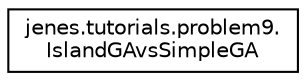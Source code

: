 digraph "Representación gráfica de la clase"
{
  edge [fontname="Helvetica",fontsize="10",labelfontname="Helvetica",labelfontsize="10"];
  node [fontname="Helvetica",fontsize="10",shape=record];
  rankdir="LR";
  Node1 [label="jenes.tutorials.problem9.\lIslandGAvsSimpleGA",height=0.2,width=0.4,color="black", fillcolor="white", style="filled",URL="$classjenes_1_1tutorials_1_1problem9_1_1_island_g_avs_simple_g_a.html"];
}
